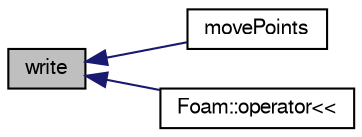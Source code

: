 digraph "write"
{
  bgcolor="transparent";
  edge [fontname="FreeSans",fontsize="10",labelfontname="FreeSans",labelfontsize="10"];
  node [fontname="FreeSans",fontsize="10",shape=record];
  rankdir="LR";
  Node434 [label="write",height=0.2,width=0.4,color="black", fillcolor="grey75", style="filled", fontcolor="black"];
  Node434 -> Node435 [dir="back",color="midnightblue",fontsize="10",style="solid",fontname="FreeSans"];
  Node435 [label="movePoints",height=0.2,width=0.4,color="black",URL="$a27518.html#a4f4641dc74ec51790ec531fdc4698df5",tooltip="Correct patch after moving points. "];
  Node434 -> Node436 [dir="back",color="midnightblue",fontsize="10",style="solid",fontname="FreeSans"];
  Node436 [label="Foam::operator\<\<",height=0.2,width=0.4,color="black",URL="$a21124.html#a6a228c266e021fe5871910fec0c7e663"];
}
